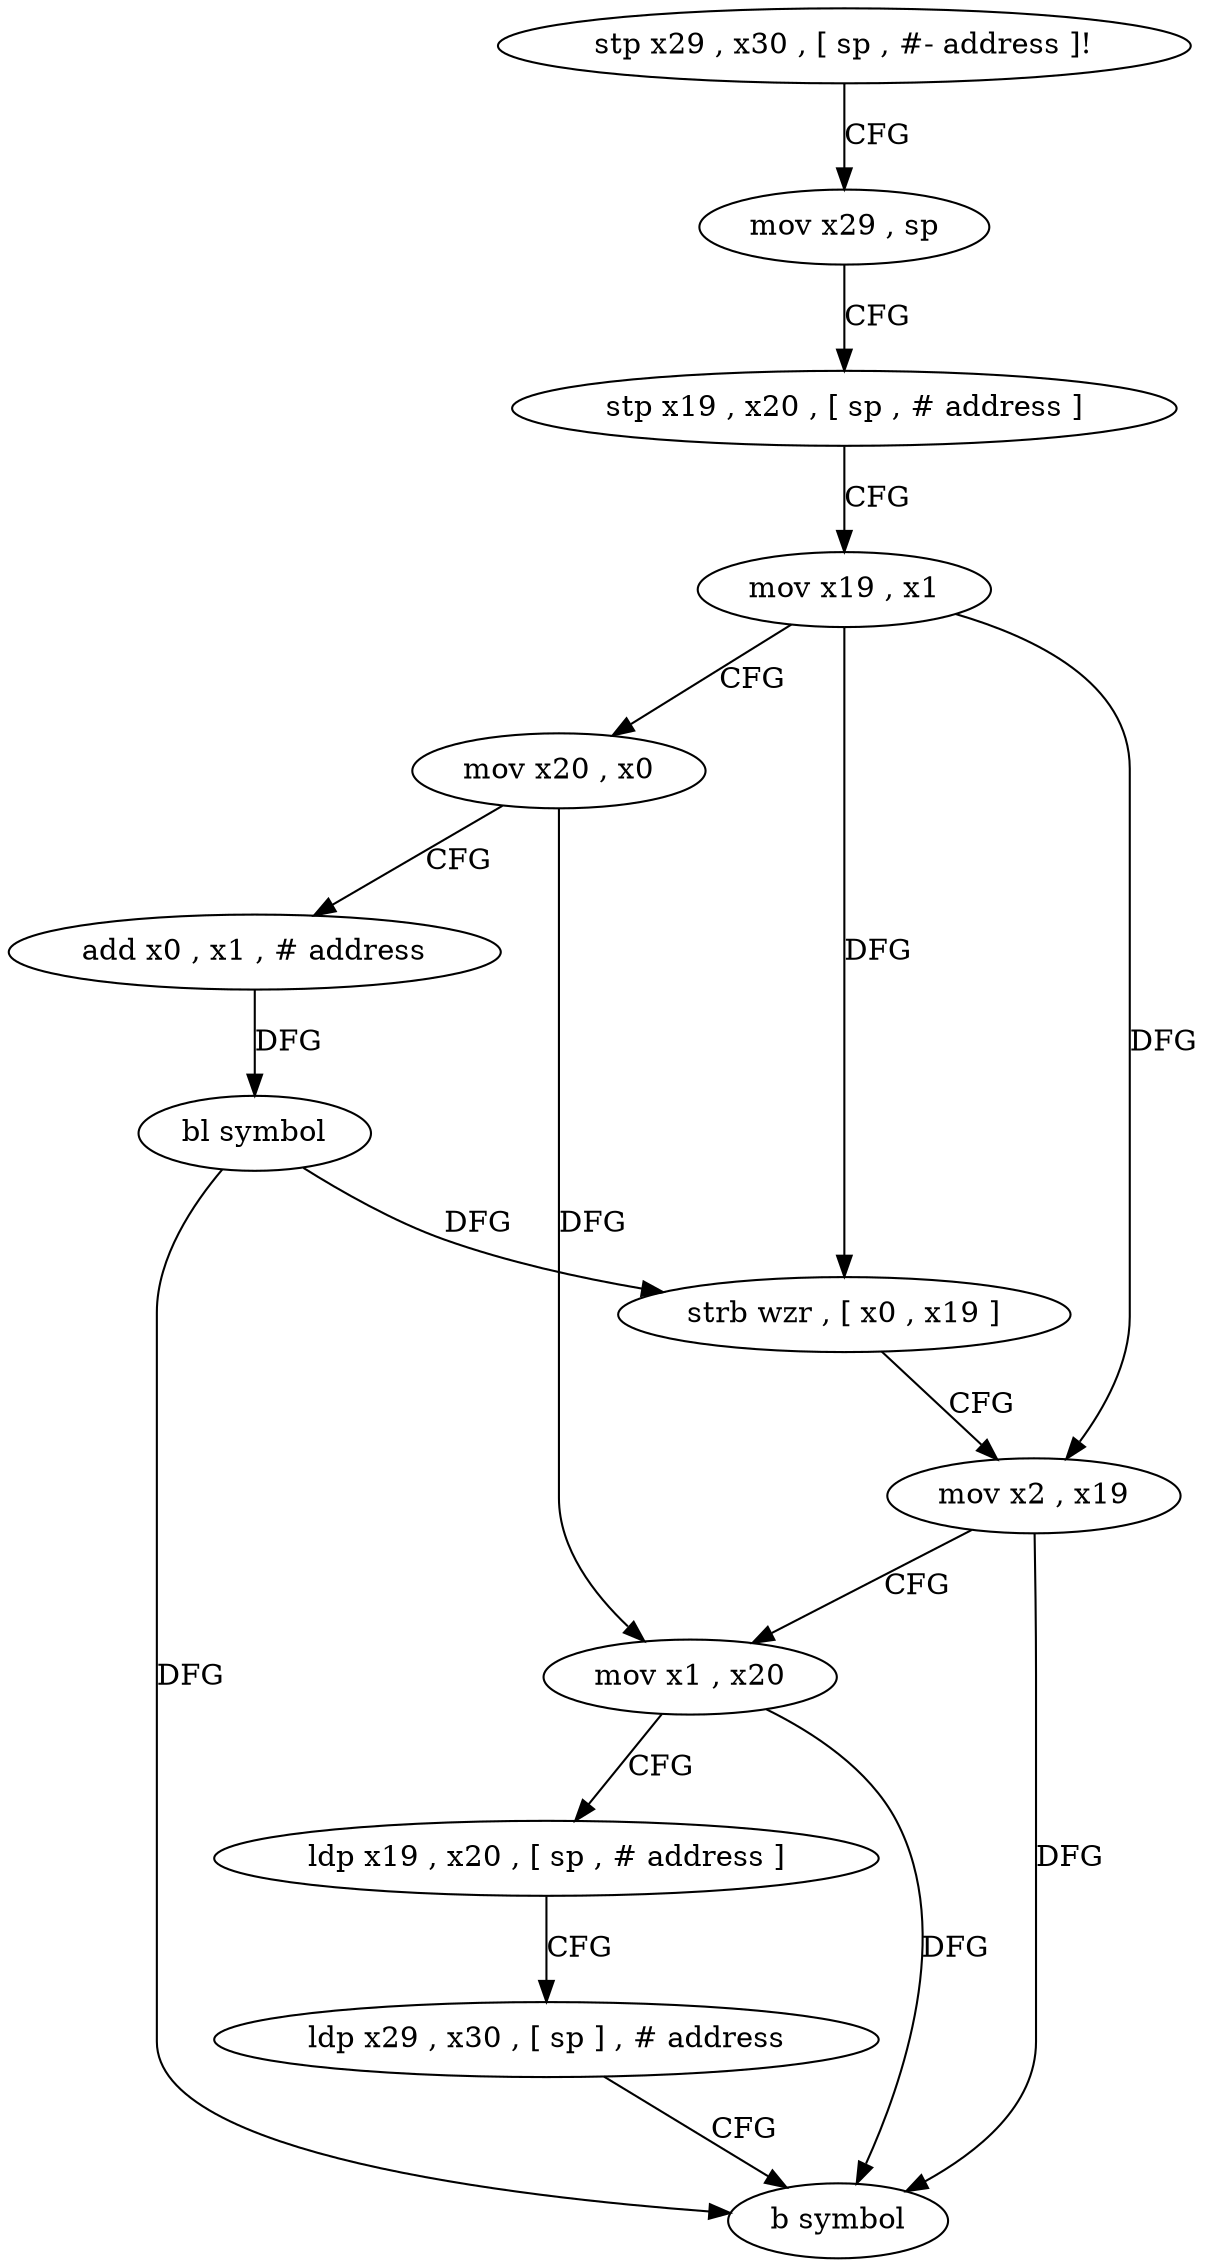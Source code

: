 digraph "func" {
"4287520" [label = "stp x29 , x30 , [ sp , #- address ]!" ]
"4287524" [label = "mov x29 , sp" ]
"4287528" [label = "stp x19 , x20 , [ sp , # address ]" ]
"4287532" [label = "mov x19 , x1" ]
"4287536" [label = "mov x20 , x0" ]
"4287540" [label = "add x0 , x1 , # address" ]
"4287544" [label = "bl symbol" ]
"4287548" [label = "strb wzr , [ x0 , x19 ]" ]
"4287552" [label = "mov x2 , x19" ]
"4287556" [label = "mov x1 , x20" ]
"4287560" [label = "ldp x19 , x20 , [ sp , # address ]" ]
"4287564" [label = "ldp x29 , x30 , [ sp ] , # address" ]
"4287568" [label = "b symbol" ]
"4287520" -> "4287524" [ label = "CFG" ]
"4287524" -> "4287528" [ label = "CFG" ]
"4287528" -> "4287532" [ label = "CFG" ]
"4287532" -> "4287536" [ label = "CFG" ]
"4287532" -> "4287548" [ label = "DFG" ]
"4287532" -> "4287552" [ label = "DFG" ]
"4287536" -> "4287540" [ label = "CFG" ]
"4287536" -> "4287556" [ label = "DFG" ]
"4287540" -> "4287544" [ label = "DFG" ]
"4287544" -> "4287548" [ label = "DFG" ]
"4287544" -> "4287568" [ label = "DFG" ]
"4287548" -> "4287552" [ label = "CFG" ]
"4287552" -> "4287556" [ label = "CFG" ]
"4287552" -> "4287568" [ label = "DFG" ]
"4287556" -> "4287560" [ label = "CFG" ]
"4287556" -> "4287568" [ label = "DFG" ]
"4287560" -> "4287564" [ label = "CFG" ]
"4287564" -> "4287568" [ label = "CFG" ]
}
